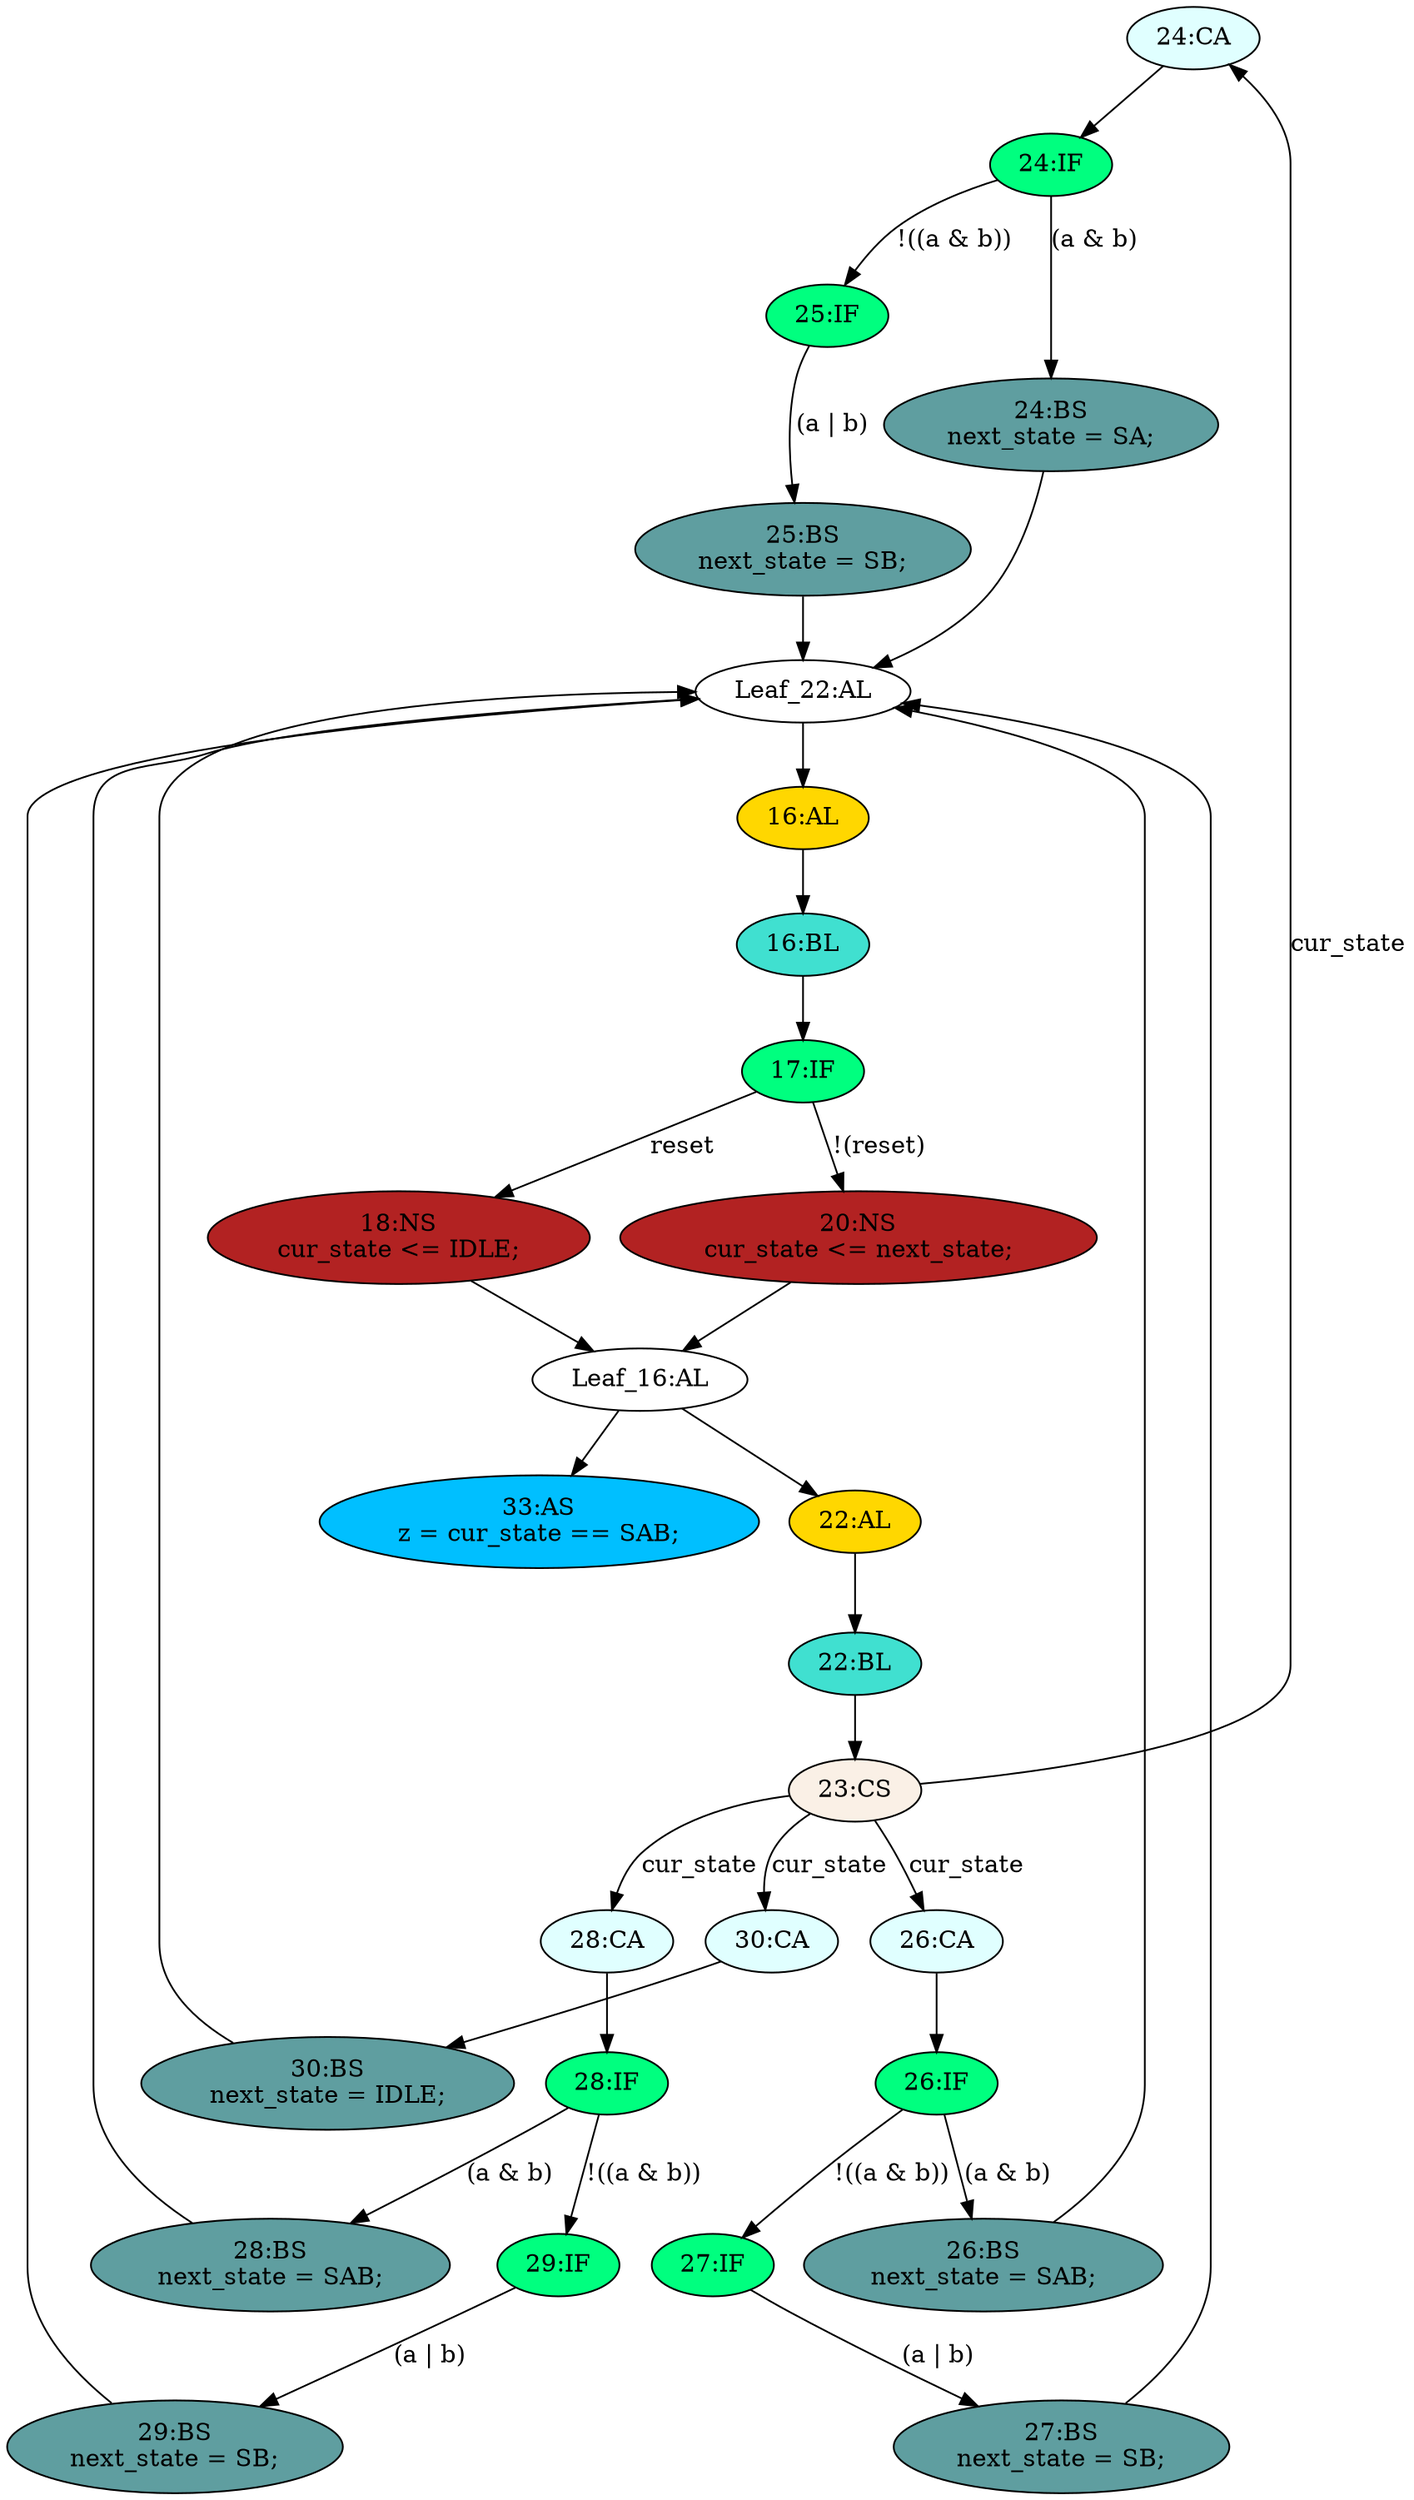 strict digraph "compose( ,  )" {
	node [label="\N"];
	"24:CA"	[ast="<pyverilog.vparser.ast.Case object at 0x7f960bae6650>",
		fillcolor=lightcyan,
		label="24:CA",
		statements="[]",
		style=filled,
		typ=Case];
	"24:IF"	[ast="<pyverilog.vparser.ast.IfStatement object at 0x7f960fc45d10>",
		fillcolor=springgreen,
		label="24:IF",
		statements="[]",
		style=filled,
		typ=IfStatement];
	"24:CA" -> "24:IF"	[cond="[]",
		lineno=None];
	"30:CA"	[ast="<pyverilog.vparser.ast.Case object at 0x7f960b758390>",
		fillcolor=lightcyan,
		label="30:CA",
		statements="[]",
		style=filled,
		typ=Case];
	"30:BS"	[ast="<pyverilog.vparser.ast.BlockingSubstitution object at 0x7f960b758490>",
		fillcolor=cadetblue,
		label="30:BS
next_state = IDLE;",
		statements="[<pyverilog.vparser.ast.BlockingSubstitution object at 0x7f960b758490>]",
		style=filled,
		typ=BlockingSubstitution];
	"30:CA" -> "30:BS"	[cond="[]",
		lineno=None];
	"27:IF"	[ast="<pyverilog.vparser.ast.IfStatement object at 0x7f960b758bd0>",
		fillcolor=springgreen,
		label="27:IF",
		statements="[]",
		style=filled,
		typ=IfStatement];
	"27:BS"	[ast="<pyverilog.vparser.ast.BlockingSubstitution object at 0x7f960b758d90>",
		fillcolor=cadetblue,
		label="27:BS
next_state = SB;",
		statements="[<pyverilog.vparser.ast.BlockingSubstitution object at 0x7f960b758d90>]",
		style=filled,
		typ=BlockingSubstitution];
	"27:IF" -> "27:BS"	[cond="['a', 'b']",
		label="(a | b)",
		lineno=27];
	"29:IF"	[ast="<pyverilog.vparser.ast.IfStatement object at 0x7f960b758450>",
		fillcolor=springgreen,
		label="29:IF",
		statements="[]",
		style=filled,
		typ=IfStatement];
	"29:BS"	[ast="<pyverilog.vparser.ast.BlockingSubstitution object at 0x7f960b758710>",
		fillcolor=cadetblue,
		label="29:BS
next_state = SB;",
		statements="[<pyverilog.vparser.ast.BlockingSubstitution object at 0x7f960b758710>]",
		style=filled,
		typ=BlockingSubstitution];
	"29:IF" -> "29:BS"	[cond="['a', 'b']",
		label="(a | b)",
		lineno=29];
	"28:IF"	[ast="<pyverilog.vparser.ast.IfStatement object at 0x7f960b758f10>",
		fillcolor=springgreen,
		label="28:IF",
		statements="[]",
		style=filled,
		typ=IfStatement];
	"28:IF" -> "29:IF"	[cond="['a', 'b']",
		label="!((a & b))",
		lineno=28];
	"28:BS"	[ast="<pyverilog.vparser.ast.BlockingSubstitution object at 0x7f960b758910>",
		fillcolor=cadetblue,
		label="28:BS
next_state = SAB;",
		statements="[<pyverilog.vparser.ast.BlockingSubstitution object at 0x7f960b758910>]",
		style=filled,
		typ=BlockingSubstitution];
	"28:IF" -> "28:BS"	[cond="['a', 'b']",
		label="(a & b)",
		lineno=28];
	"22:BL"	[ast="<pyverilog.vparser.ast.Block object at 0x7f960bae6850>",
		fillcolor=turquoise,
		label="22:BL",
		statements="[]",
		style=filled,
		typ=Block];
	"23:CS"	[ast="<pyverilog.vparser.ast.CaseStatement object at 0x7f960b7586d0>",
		fillcolor=linen,
		label="23:CS",
		statements="[]",
		style=filled,
		typ=CaseStatement];
	"22:BL" -> "23:CS"	[cond="[]",
		lineno=None];
	"25:IF"	[ast="<pyverilog.vparser.ast.IfStatement object at 0x7f960bb60650>",
		fillcolor=springgreen,
		label="25:IF",
		statements="[]",
		style=filled,
		typ=IfStatement];
	"24:IF" -> "25:IF"	[cond="['a', 'b']",
		label="!((a & b))",
		lineno=24];
	"24:BS"	[ast="<pyverilog.vparser.ast.BlockingSubstitution object at 0x7f960d37f450>",
		fillcolor=cadetblue,
		label="24:BS
next_state = SA;",
		statements="[<pyverilog.vparser.ast.BlockingSubstitution object at 0x7f960d37f450>]",
		style=filled,
		typ=BlockingSubstitution];
	"24:IF" -> "24:BS"	[cond="['a', 'b']",
		label="(a & b)",
		lineno=24];
	"Leaf_22:AL"	[def_var="['next_state']",
		label="Leaf_22:AL"];
	"28:BS" -> "Leaf_22:AL"	[cond="[]",
		lineno=None];
	"17:IF"	[ast="<pyverilog.vparser.ast.IfStatement object at 0x7f960ba8ebd0>",
		fillcolor=springgreen,
		label="17:IF",
		statements="[]",
		style=filled,
		typ=IfStatement];
	"18:NS"	[ast="<pyverilog.vparser.ast.NonblockingSubstitution object at 0x7f960ba8e4d0>",
		fillcolor=firebrick,
		label="18:NS
cur_state <= IDLE;",
		statements="[<pyverilog.vparser.ast.NonblockingSubstitution object at 0x7f960ba8e4d0>]",
		style=filled,
		typ=NonblockingSubstitution];
	"17:IF" -> "18:NS"	[cond="['reset']",
		label=reset,
		lineno=17];
	"20:NS"	[ast="<pyverilog.vparser.ast.NonblockingSubstitution object at 0x7f960baf1250>",
		fillcolor=firebrick,
		label="20:NS
cur_state <= next_state;",
		statements="[<pyverilog.vparser.ast.NonblockingSubstitution object at 0x7f960baf1250>]",
		style=filled,
		typ=NonblockingSubstitution];
	"17:IF" -> "20:NS"	[cond="['reset']",
		label="!(reset)",
		lineno=17];
	"29:BS" -> "Leaf_22:AL"	[cond="[]",
		lineno=None];
	"25:BS"	[ast="<pyverilog.vparser.ast.BlockingSubstitution object at 0x7f960bb06150>",
		fillcolor=cadetblue,
		label="25:BS
next_state = SB;",
		statements="[<pyverilog.vparser.ast.BlockingSubstitution object at 0x7f960bb06150>]",
		style=filled,
		typ=BlockingSubstitution];
	"25:BS" -> "Leaf_22:AL"	[cond="[]",
		lineno=None];
	"Leaf_16:AL"	[def_var="['cur_state']",
		label="Leaf_16:AL"];
	"18:NS" -> "Leaf_16:AL"	[cond="[]",
		lineno=None];
	"26:BS"	[ast="<pyverilog.vparser.ast.BlockingSubstitution object at 0x7f960b758cd0>",
		fillcolor=cadetblue,
		label="26:BS
next_state = SAB;",
		statements="[<pyverilog.vparser.ast.BlockingSubstitution object at 0x7f960b758cd0>]",
		style=filled,
		typ=BlockingSubstitution];
	"26:BS" -> "Leaf_22:AL"	[cond="[]",
		lineno=None];
	"16:AL"	[ast="<pyverilog.vparser.ast.Always object at 0x7f960bae3890>",
		clk_sens=True,
		fillcolor=gold,
		label="16:AL",
		sens="['clk', 'reset']",
		statements="[]",
		style=filled,
		typ=Always,
		use_var="['reset', 'next_state']"];
	"16:BL"	[ast="<pyverilog.vparser.ast.Block object at 0x7f960bae3ed0>",
		fillcolor=turquoise,
		label="16:BL",
		statements="[]",
		style=filled,
		typ=Block];
	"16:AL" -> "16:BL"	[cond="[]",
		lineno=None];
	"22:AL"	[ast="<pyverilog.vparser.ast.Always object at 0x7f960bae6e90>",
		clk_sens=False,
		fillcolor=gold,
		label="22:AL",
		sens="['cur_state', 'a', 'b']",
		statements="[]",
		style=filled,
		typ=Always,
		use_var="['a', 'cur_state', 'b']"];
	"Leaf_16:AL" -> "22:AL";
	"33:AS"	[ast="<pyverilog.vparser.ast.Assign object at 0x7f960b758b90>",
		def_var="['z']",
		fillcolor=deepskyblue,
		label="33:AS
z = cur_state == SAB;",
		statements="[]",
		style=filled,
		typ=Assign,
		use_var="['cur_state']"];
	"Leaf_16:AL" -> "33:AS";
	"Leaf_22:AL" -> "16:AL";
	"22:AL" -> "22:BL"	[cond="[]",
		lineno=None];
	"27:BS" -> "Leaf_22:AL"	[cond="[]",
		lineno=None];
	"25:IF" -> "25:BS"	[cond="['a', 'b']",
		label="(a | b)",
		lineno=25];
	"24:BS" -> "Leaf_22:AL"	[cond="[]",
		lineno=None];
	"30:BS" -> "Leaf_22:AL"	[cond="[]",
		lineno=None];
	"26:IF"	[ast="<pyverilog.vparser.ast.IfStatement object at 0x7f960b758c90>",
		fillcolor=springgreen,
		label="26:IF",
		statements="[]",
		style=filled,
		typ=IfStatement];
	"26:IF" -> "27:IF"	[cond="['a', 'b']",
		label="!((a & b))",
		lineno=26];
	"26:IF" -> "26:BS"	[cond="['a', 'b']",
		label="(a & b)",
		lineno=26];
	"23:CS" -> "24:CA"	[cond="['cur_state']",
		label=cur_state,
		lineno=23];
	"23:CS" -> "30:CA"	[cond="['cur_state']",
		label=cur_state,
		lineno=23];
	"26:CA"	[ast="<pyverilog.vparser.ast.Case object at 0x7f960be5ee50>",
		fillcolor=lightcyan,
		label="26:CA",
		statements="[]",
		style=filled,
		typ=Case];
	"23:CS" -> "26:CA"	[cond="['cur_state']",
		label=cur_state,
		lineno=23];
	"28:CA"	[ast="<pyverilog.vparser.ast.Case object at 0x7f960b758d50>",
		fillcolor=lightcyan,
		label="28:CA",
		statements="[]",
		style=filled,
		typ=Case];
	"23:CS" -> "28:CA"	[cond="['cur_state']",
		label=cur_state,
		lineno=23];
	"26:CA" -> "26:IF"	[cond="[]",
		lineno=None];
	"20:NS" -> "Leaf_16:AL"	[cond="[]",
		lineno=None];
	"28:CA" -> "28:IF"	[cond="[]",
		lineno=None];
	"16:BL" -> "17:IF"	[cond="[]",
		lineno=None];
}
